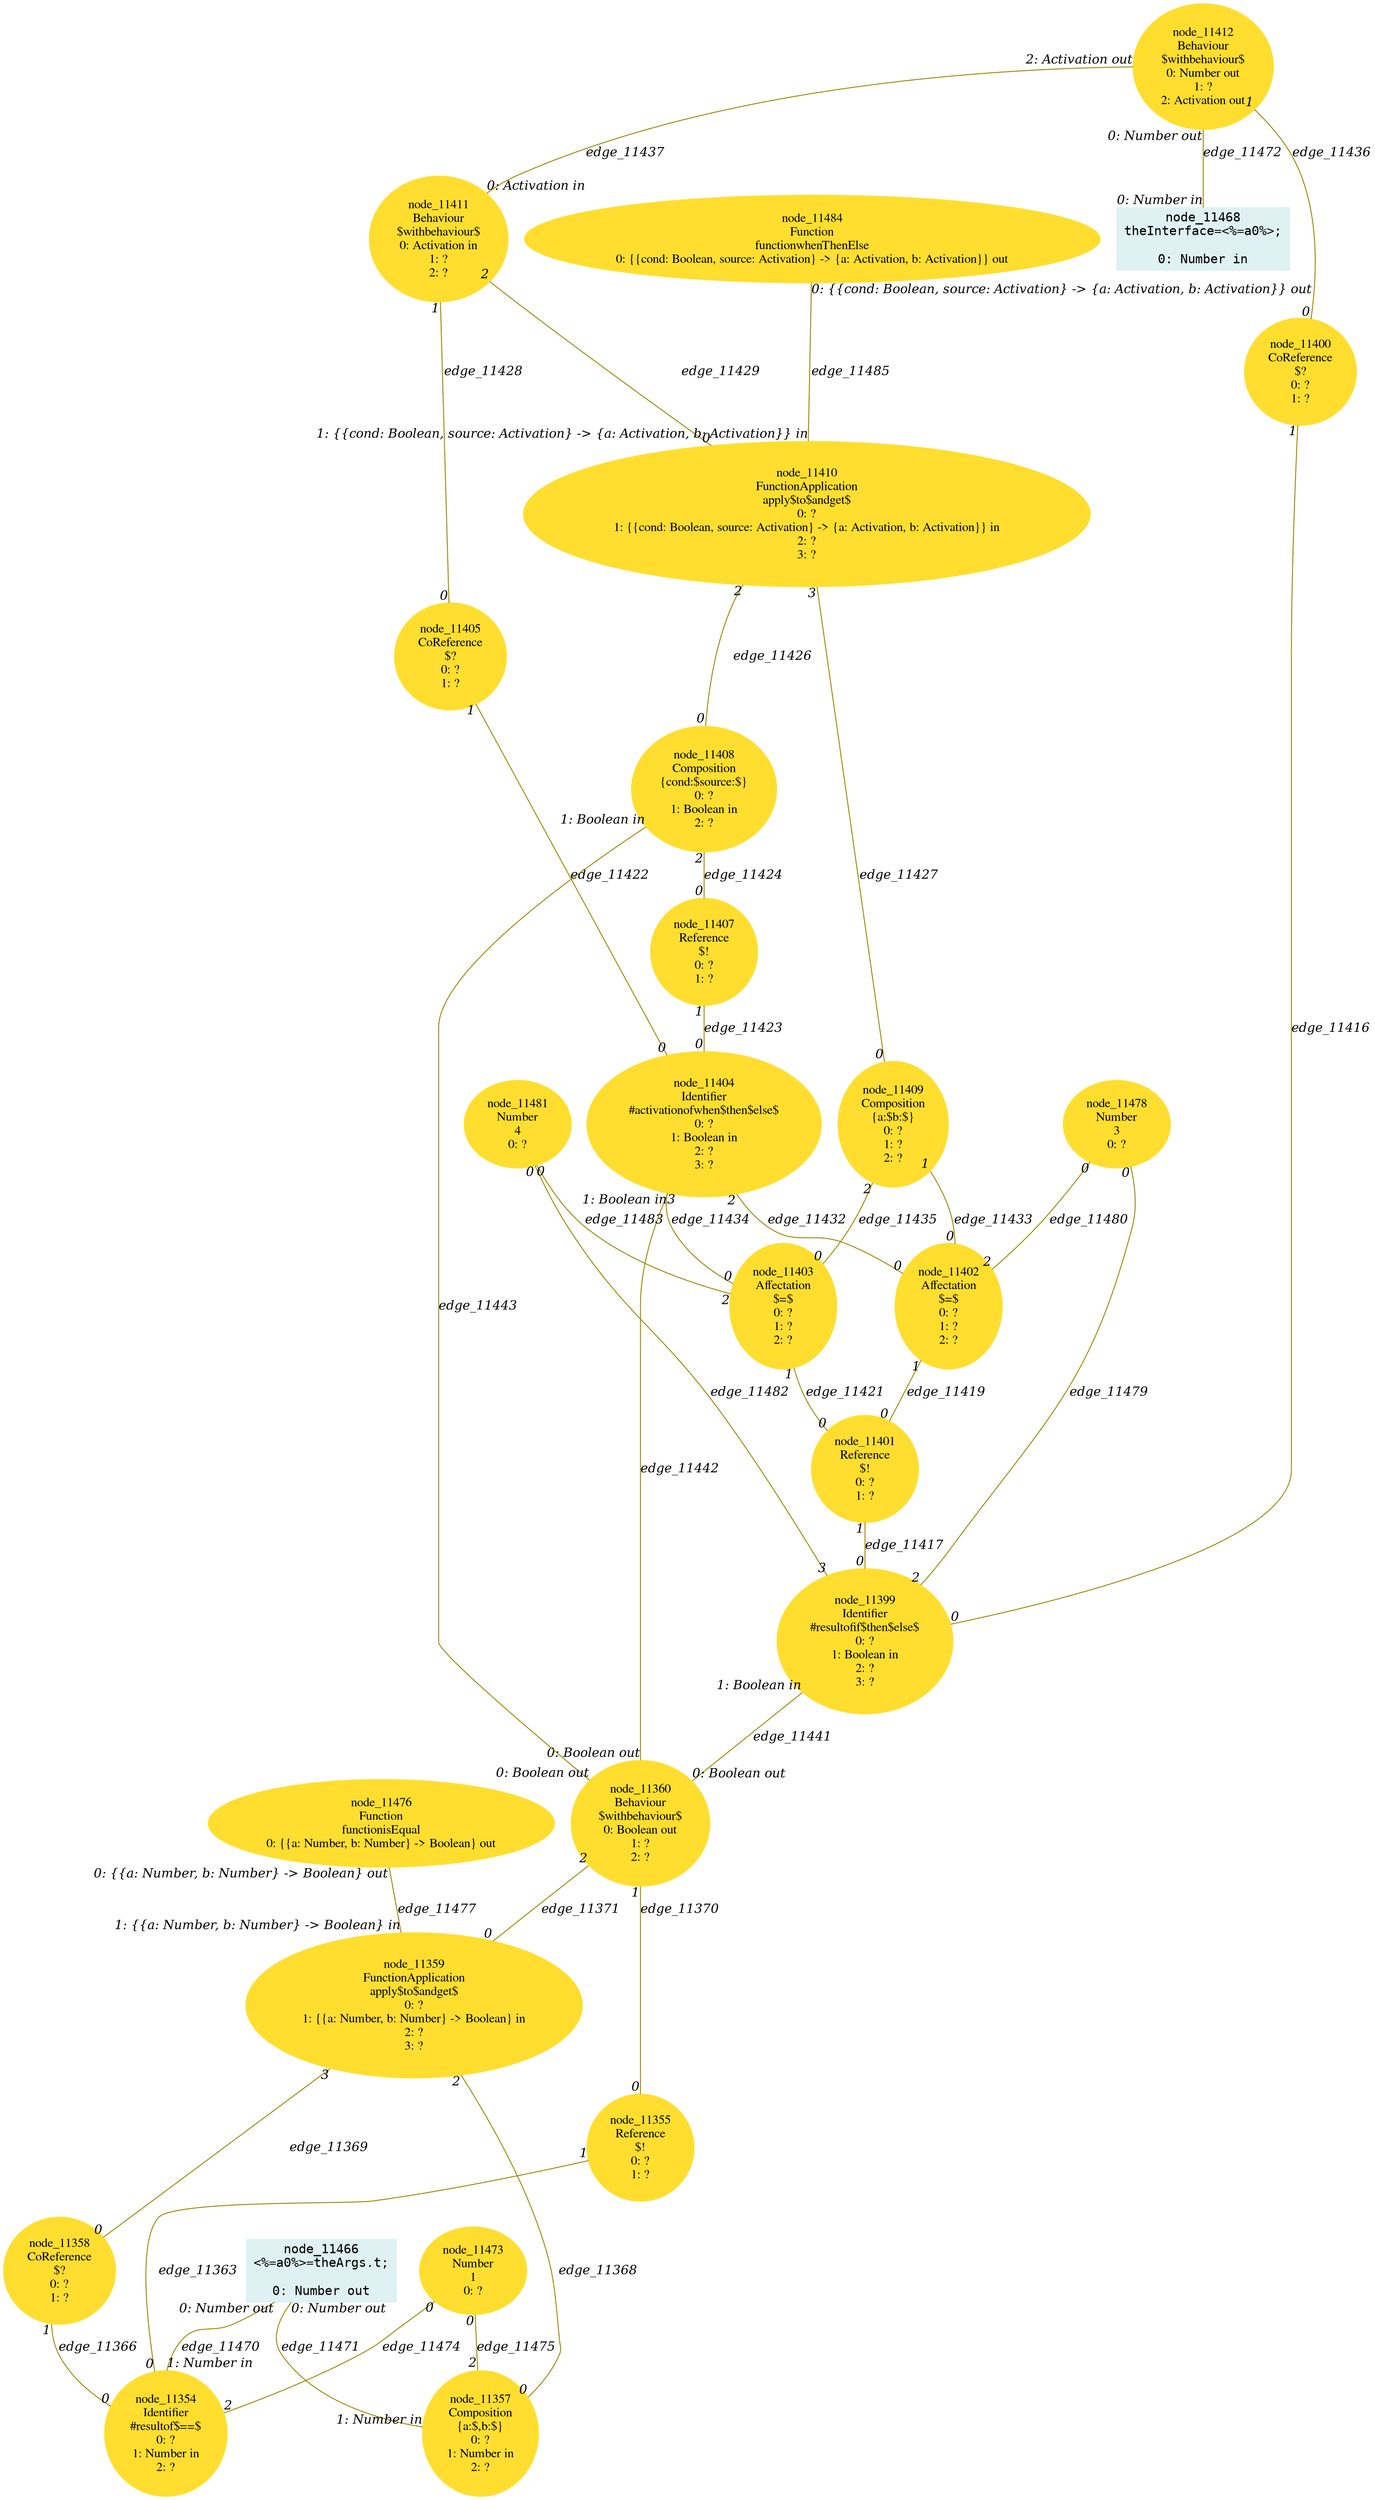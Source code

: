 digraph g{node_11354 [shape="ellipse", style="filled", color="#ffde2f", fontname="Times", label="node_11354
Identifier
#resultof$==$
0: ?
1: Number in
2: ?" ]
node_11355 [shape="ellipse", style="filled", color="#ffde2f", fontname="Times", label="node_11355
Reference
$!
0: ?
1: ?" ]
node_11357 [shape="ellipse", style="filled", color="#ffde2f", fontname="Times", label="node_11357
Composition
{a:$,b:$}
0: ?
1: Number in
2: ?" ]
node_11358 [shape="ellipse", style="filled", color="#ffde2f", fontname="Times", label="node_11358
CoReference
$?
0: ?
1: ?" ]
node_11359 [shape="ellipse", style="filled", color="#ffde2f", fontname="Times", label="node_11359
FunctionApplication
apply$to$andget$
0: ?
1: {{a: Number, b: Number} -> Boolean} in
2: ?
3: ?" ]
node_11360 [shape="ellipse", style="filled", color="#ffde2f", fontname="Times", label="node_11360
Behaviour
$withbehaviour$
0: Boolean out
1: ?
2: ?" ]
node_11399 [shape="ellipse", style="filled", color="#ffde2f", fontname="Times", label="node_11399
Identifier
#resultofif$then$else$
0: ?
1: Boolean in
2: ?
3: ?" ]
node_11400 [shape="ellipse", style="filled", color="#ffde2f", fontname="Times", label="node_11400
CoReference
$?
0: ?
1: ?" ]
node_11401 [shape="ellipse", style="filled", color="#ffde2f", fontname="Times", label="node_11401
Reference
$!
0: ?
1: ?" ]
node_11402 [shape="ellipse", style="filled", color="#ffde2f", fontname="Times", label="node_11402
Affectation
$=$
0: ?
1: ?
2: ?" ]
node_11403 [shape="ellipse", style="filled", color="#ffde2f", fontname="Times", label="node_11403
Affectation
$=$
0: ?
1: ?
2: ?" ]
node_11404 [shape="ellipse", style="filled", color="#ffde2f", fontname="Times", label="node_11404
Identifier
#activationofwhen$then$else$
0: ?
1: Boolean in
2: ?
3: ?" ]
node_11405 [shape="ellipse", style="filled", color="#ffde2f", fontname="Times", label="node_11405
CoReference
$?
0: ?
1: ?" ]
node_11407 [shape="ellipse", style="filled", color="#ffde2f", fontname="Times", label="node_11407
Reference
$!
0: ?
1: ?" ]
node_11408 [shape="ellipse", style="filled", color="#ffde2f", fontname="Times", label="node_11408
Composition
{cond:$source:$}
0: ?
1: Boolean in
2: ?" ]
node_11409 [shape="ellipse", style="filled", color="#ffde2f", fontname="Times", label="node_11409
Composition
{a:$b:$}
0: ?
1: ?
2: ?" ]
node_11410 [shape="ellipse", style="filled", color="#ffde2f", fontname="Times", label="node_11410
FunctionApplication
apply$to$andget$
0: ?
1: {{cond: Boolean, source: Activation} -> {a: Activation, b: Activation}} in
2: ?
3: ?" ]
node_11411 [shape="ellipse", style="filled", color="#ffde2f", fontname="Times", label="node_11411
Behaviour
$withbehaviour$
0: Activation in
1: ?
2: ?" ]
node_11412 [shape="ellipse", style="filled", color="#ffde2f", fontname="Times", label="node_11412
Behaviour
$withbehaviour$
0: Number out
1: ?
2: Activation out" ]
node_11466 [shape="box", style="filled", color="#dff1f2", fontname="Courier", label="node_11466
<%=a0%>=theArgs.t;

0: Number out" ]
node_11468 [shape="box", style="filled", color="#dff1f2", fontname="Courier", label="node_11468
theInterface=<%=a0%>;

0: Number in" ]
node_11473 [shape="ellipse", style="filled", color="#ffde2f", fontname="Times", label="node_11473
Number
1
0: ?" ]
node_11476 [shape="ellipse", style="filled", color="#ffde2f", fontname="Times", label="node_11476
Function
functionisEqual
0: {{a: Number, b: Number} -> Boolean} out" ]
node_11478 [shape="ellipse", style="filled", color="#ffde2f", fontname="Times", label="node_11478
Number
3
0: ?" ]
node_11481 [shape="ellipse", style="filled", color="#ffde2f", fontname="Times", label="node_11481
Number
4
0: ?" ]
node_11484 [shape="ellipse", style="filled", color="#ffde2f", fontname="Times", label="node_11484
Function
functionwhenThenElse
0: {{cond: Boolean, source: Activation} -> {a: Activation, b: Activation}} out" ]
node_11355 -> node_11354 [dir=none, arrowHead=none, fontname="Times-Italic", arrowsize=1, color="#9d8400", label="edge_11363",  headlabel="0", taillabel="1" ]
node_11358 -> node_11354 [dir=none, arrowHead=none, fontname="Times-Italic", arrowsize=1, color="#9d8400", label="edge_11366",  headlabel="0", taillabel="1" ]
node_11359 -> node_11357 [dir=none, arrowHead=none, fontname="Times-Italic", arrowsize=1, color="#9d8400", label="edge_11368",  headlabel="0", taillabel="2" ]
node_11359 -> node_11358 [dir=none, arrowHead=none, fontname="Times-Italic", arrowsize=1, color="#9d8400", label="edge_11369",  headlabel="0", taillabel="3" ]
node_11360 -> node_11355 [dir=none, arrowHead=none, fontname="Times-Italic", arrowsize=1, color="#9d8400", label="edge_11370",  headlabel="0", taillabel="1" ]
node_11360 -> node_11359 [dir=none, arrowHead=none, fontname="Times-Italic", arrowsize=1, color="#9d8400", label="edge_11371",  headlabel="0", taillabel="2" ]
node_11400 -> node_11399 [dir=none, arrowHead=none, fontname="Times-Italic", arrowsize=1, color="#9d8400", label="edge_11416",  headlabel="0", taillabel="1" ]
node_11401 -> node_11399 [dir=none, arrowHead=none, fontname="Times-Italic", arrowsize=1, color="#9d8400", label="edge_11417",  headlabel="0", taillabel="1" ]
node_11402 -> node_11401 [dir=none, arrowHead=none, fontname="Times-Italic", arrowsize=1, color="#9d8400", label="edge_11419",  headlabel="0", taillabel="1" ]
node_11403 -> node_11401 [dir=none, arrowHead=none, fontname="Times-Italic", arrowsize=1, color="#9d8400", label="edge_11421",  headlabel="0", taillabel="1" ]
node_11405 -> node_11404 [dir=none, arrowHead=none, fontname="Times-Italic", arrowsize=1, color="#9d8400", label="edge_11422",  headlabel="0", taillabel="1" ]
node_11407 -> node_11404 [dir=none, arrowHead=none, fontname="Times-Italic", arrowsize=1, color="#9d8400", label="edge_11423",  headlabel="0", taillabel="1" ]
node_11408 -> node_11407 [dir=none, arrowHead=none, fontname="Times-Italic", arrowsize=1, color="#9d8400", label="edge_11424",  headlabel="0", taillabel="2" ]
node_11410 -> node_11408 [dir=none, arrowHead=none, fontname="Times-Italic", arrowsize=1, color="#9d8400", label="edge_11426",  headlabel="0", taillabel="2" ]
node_11410 -> node_11409 [dir=none, arrowHead=none, fontname="Times-Italic", arrowsize=1, color="#9d8400", label="edge_11427",  headlabel="0", taillabel="3" ]
node_11411 -> node_11405 [dir=none, arrowHead=none, fontname="Times-Italic", arrowsize=1, color="#9d8400", label="edge_11428",  headlabel="0", taillabel="1" ]
node_11411 -> node_11410 [dir=none, arrowHead=none, fontname="Times-Italic", arrowsize=1, color="#9d8400", label="edge_11429",  headlabel="0", taillabel="2" ]
node_11404 -> node_11402 [dir=none, arrowHead=none, fontname="Times-Italic", arrowsize=1, color="#9d8400", label="edge_11432",  headlabel="0", taillabel="2" ]
node_11409 -> node_11402 [dir=none, arrowHead=none, fontname="Times-Italic", arrowsize=1, color="#9d8400", label="edge_11433",  headlabel="0", taillabel="1" ]
node_11404 -> node_11403 [dir=none, arrowHead=none, fontname="Times-Italic", arrowsize=1, color="#9d8400", label="edge_11434",  headlabel="0", taillabel="3" ]
node_11409 -> node_11403 [dir=none, arrowHead=none, fontname="Times-Italic", arrowsize=1, color="#9d8400", label="edge_11435",  headlabel="0", taillabel="2" ]
node_11412 -> node_11400 [dir=none, arrowHead=none, fontname="Times-Italic", arrowsize=1, color="#9d8400", label="edge_11436",  headlabel="0", taillabel="1" ]
node_11412 -> node_11411 [dir=none, arrowHead=none, fontname="Times-Italic", arrowsize=1, color="#9d8400", label="edge_11437",  headlabel="0: Activation in", taillabel="2: Activation out" ]
node_11399 -> node_11360 [dir=none, arrowHead=none, fontname="Times-Italic", arrowsize=1, color="#9d8400", label="edge_11441",  headlabel="0: Boolean out", taillabel="1: Boolean in" ]
node_11404 -> node_11360 [dir=none, arrowHead=none, fontname="Times-Italic", arrowsize=1, color="#9d8400", label="edge_11442",  headlabel="0: Boolean out", taillabel="1: Boolean in" ]
node_11408 -> node_11360 [dir=none, arrowHead=none, fontname="Times-Italic", arrowsize=1, color="#9d8400", label="edge_11443",  headlabel="0: Boolean out", taillabel="1: Boolean in" ]
node_11466 -> node_11354 [dir=none, arrowHead=none, fontname="Times-Italic", arrowsize=1, color="#9d8400", label="edge_11470",  headlabel="1: Number in", taillabel="0: Number out" ]
node_11466 -> node_11357 [dir=none, arrowHead=none, fontname="Times-Italic", arrowsize=1, color="#9d8400", label="edge_11471",  headlabel="1: Number in", taillabel="0: Number out" ]
node_11412 -> node_11468 [dir=none, arrowHead=none, fontname="Times-Italic", arrowsize=1, color="#9d8400", label="edge_11472",  headlabel="0: Number in", taillabel="0: Number out" ]
node_11473 -> node_11354 [dir=none, arrowHead=none, fontname="Times-Italic", arrowsize=1, color="#9d8400", label="edge_11474",  headlabel="2", taillabel="0" ]
node_11473 -> node_11357 [dir=none, arrowHead=none, fontname="Times-Italic", arrowsize=1, color="#9d8400", label="edge_11475",  headlabel="2", taillabel="0" ]
node_11476 -> node_11359 [dir=none, arrowHead=none, fontname="Times-Italic", arrowsize=1, color="#9d8400", label="edge_11477",  headlabel="1: {{a: Number, b: Number} -> Boolean} in", taillabel="0: {{a: Number, b: Number} -> Boolean} out" ]
node_11478 -> node_11399 [dir=none, arrowHead=none, fontname="Times-Italic", arrowsize=1, color="#9d8400", label="edge_11479",  headlabel="2", taillabel="0" ]
node_11478 -> node_11402 [dir=none, arrowHead=none, fontname="Times-Italic", arrowsize=1, color="#9d8400", label="edge_11480",  headlabel="2", taillabel="0" ]
node_11481 -> node_11399 [dir=none, arrowHead=none, fontname="Times-Italic", arrowsize=1, color="#9d8400", label="edge_11482",  headlabel="3", taillabel="0" ]
node_11481 -> node_11403 [dir=none, arrowHead=none, fontname="Times-Italic", arrowsize=1, color="#9d8400", label="edge_11483",  headlabel="2", taillabel="0" ]
node_11484 -> node_11410 [dir=none, arrowHead=none, fontname="Times-Italic", arrowsize=1, color="#9d8400", label="edge_11485",  headlabel="1: {{cond: Boolean, source: Activation} -> {a: Activation, b: Activation}} in", taillabel="0: {{cond: Boolean, source: Activation} -> {a: Activation, b: Activation}} out" ]
}